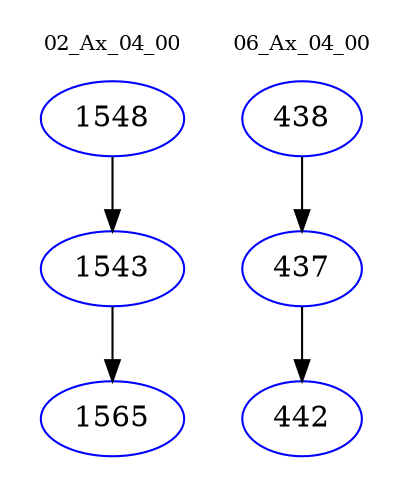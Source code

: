 digraph{
subgraph cluster_0 {
color = white
label = "02_Ax_04_00";
fontsize=10;
T0_1548 [label="1548", color="blue"]
T0_1548 -> T0_1543 [color="black"]
T0_1543 [label="1543", color="blue"]
T0_1543 -> T0_1565 [color="black"]
T0_1565 [label="1565", color="blue"]
}
subgraph cluster_1 {
color = white
label = "06_Ax_04_00";
fontsize=10;
T1_438 [label="438", color="blue"]
T1_438 -> T1_437 [color="black"]
T1_437 [label="437", color="blue"]
T1_437 -> T1_442 [color="black"]
T1_442 [label="442", color="blue"]
}
}
